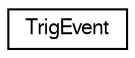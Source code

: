 digraph "Graphical Class Hierarchy"
{
  edge [fontname="FreeSans",fontsize="10",labelfontname="FreeSans",labelfontsize="10"];
  node [fontname="FreeSans",fontsize="10",shape=record];
  rankdir="LR";
  Node0 [label="TrigEvent",height=0.2,width=0.4,color="black", fillcolor="white", style="filled",URL="$structTrigEvent.html"];
}
